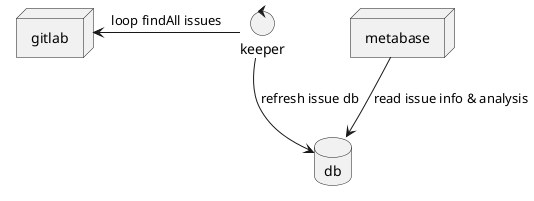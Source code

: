 @startuml
node gitlab
control keeper
node metabase
database db

keeper -left-> gitlab: loop findAll issues
keeper -down-> db: refresh issue db
metabase -down-> db: read issue info & analysis
@enduml
